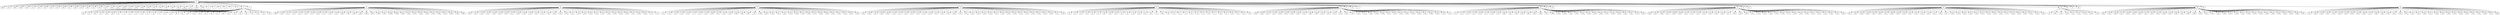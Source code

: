 digraph montecarlo {0->0;
0->106;
0->107;
0->108;
0->109;
0->110;
0->111;
0->112;
0->113;
0->114;
0->115;
0->116;
0->117;
0->118;
0->119;
0->120;
0->121;
0->122;
0->123;
0->124;
0->125;
0->126;
0->127;
0->128;
0->129;
0->130;
0->131;
0->132;
0->133;
0->134;
0->135;
0->136;
0->137;
0->138;
0->139;
0->1;
0->2;
0->3;
0->4;
0->5;
0->6;
0->7;
7->64;
7->65;
7->66;
7->67;
7->68;
7->69;
7->70;
7->71;
7->72;
7->73;
7->74;
7->75;
7->76;
7->77;
7->78;
7->79;
7->80;
7->81;
7->82;
7->83;
7->84;
7->85;
7->86;
7->87;
7->88;
7->89;
7->90;
7->91;
7->92;
7->93;
7->94;
7->95;
7->96;
0->8;
0->9;
9->369;
9->370;
9->371;
9->372;
9->373;
9->374;
9->375;
9->376;
9->377;
9->378;
9->379;
9->380;
9->381;
9->382;
9->383;
9->384;
9->385;
9->386;
9->387;
9->388;
9->389;
9->390;
9->391;
9->392;
9->393;
9->394;
9->395;
9->396;
9->397;
9->398;
9->399;
9->400;
0->10;
10->140;
10->141;
10->142;
10->143;
10->144;
10->145;
10->146;
10->147;
10->148;
10->149;
10->150;
10->151;
10->152;
10->153;
10->154;
10->155;
10->156;
10->157;
10->158;
10->159;
10->160;
10->161;
10->162;
10->163;
10->164;
10->165;
10->166;
10->167;
10->168;
10->169;
10->170;
10->171;
0->11;
11->172;
11->173;
11->174;
11->175;
11->176;
11->177;
11->178;
11->179;
11->180;
11->181;
11->182;
11->183;
11->184;
11->185;
11->186;
11->187;
11->188;
11->189;
11->190;
11->191;
11->192;
11->193;
11->194;
11->195;
11->196;
11->197;
11->198;
11->199;
11->200;
11->201;
11->202;
11->203;
11->204;
0->12;
12->205;
12->206;
12->207;
12->208;
12->209;
12->210;
12->211;
12->212;
12->213;
12->214;
12->215;
12->216;
12->217;
12->218;
12->219;
12->220;
12->221;
12->222;
12->223;
12->224;
12->225;
12->226;
12->227;
12->228;
12->229;
12->230;
12->231;
12->232;
12->233;
12->234;
12->235;
12->236;
12->237;
12->238;
0->13;
13->32;
13->33;
13->34;
13->35;
13->36;
13->37;
13->38;
13->39;
13->40;
13->41;
13->42;
13->43;
13->44;
13->45;
13->46;
13->47;
13->48;
13->49;
13->50;
13->51;
13->52;
13->53;
13->54;
13->55;
13->56;
13->57;
13->58;
13->59;
13->60;
13->61;
13->62;
13->63;
0->14;
14->239;
14->240;
14->241;
14->242;
14->243;
14->244;
14->245;
14->246;
14->247;
14->248;
14->249;
14->250;
14->251;
14->252;
14->253;
14->254;
14->255;
14->256;
14->257;
14->258;
14->259;
14->260;
14->261;
14->262;
14->263;
14->264;
14->265;
14->266;
14->267;
14->268;
14->269;
14->270;
14->271;
0->15;
0->16;
0->17;
0->18;
18->272;
18->273;
18->274;
18->275;
18->276;
18->277;
18->278;
18->279;
18->280;
18->281;
18->282;
18->283;
18->284;
18->285;
18->286;
18->287;
18->288;
18->289;
18->290;
18->291;
18->292;
18->293;
18->294;
18->295;
18->296;
18->297;
18->298;
18->299;
18->300;
18->301;
18->302;
18->303;
0->19;
0->20;
0->21;
21->304;
21->305;
21->306;
21->307;
21->308;
21->309;
21->310;
21->311;
21->312;
21->313;
21->314;
21->315;
21->316;
21->317;
21->318;
21->319;
21->320;
21->321;
21->322;
21->323;
21->324;
21->325;
21->326;
21->327;
21->328;
21->329;
21->330;
21->331;
21->332;
21->333;
21->334;
21->335;
21->336;
0->22;
0->23;
0->24;
24->401;
24->402;
24->403;
24->404;
24->405;
24->406;
24->407;
24->408;
24->409;
24->410;
24->411;
24->412;
24->413;
24->414;
24->415;
24->416;
24->417;
24->418;
24->419;
24->420;
24->421;
24->422;
24->423;
24->424;
24->425;
24->426;
24->427;
24->428;
24->429;
24->430;
24->431;
24->432;
24->433;
0->25;
25->97;
25->98;
25->99;
25->100;
25->101;
25->102;
25->103;
25->104;
25->105;
0->26;
0->27;
0->28;
0->29;
29->434;
29->435;
29->436;
29->437;
29->438;
29->439;
29->440;
29->441;
29->442;
29->443;
29->444;
29->445;
29->446;
29->447;
29->448;
29->449;
29->450;
29->451;
29->452;
29->453;
29->454;
29->455;
29->456;
29->457;
29->458;
29->459;
29->460;
29->461;
29->462;
29->463;
29->464;
29->465;
29->466;
29->467;
0->30;
0->31;
31->337;
31->338;
31->339;
31->340;
31->341;
31->342;
31->343;
31->344;
31->345;
31->346;
31->347;
31->348;
31->349;
31->350;
31->351;
31->352;
31->353;
31->354;
31->355;
31->356;
31->357;
31->358;
31->359;
31->360;
31->361;
31->362;
31->363;
31->364;
31->365;
31->366;
31->367;
31->368;
}